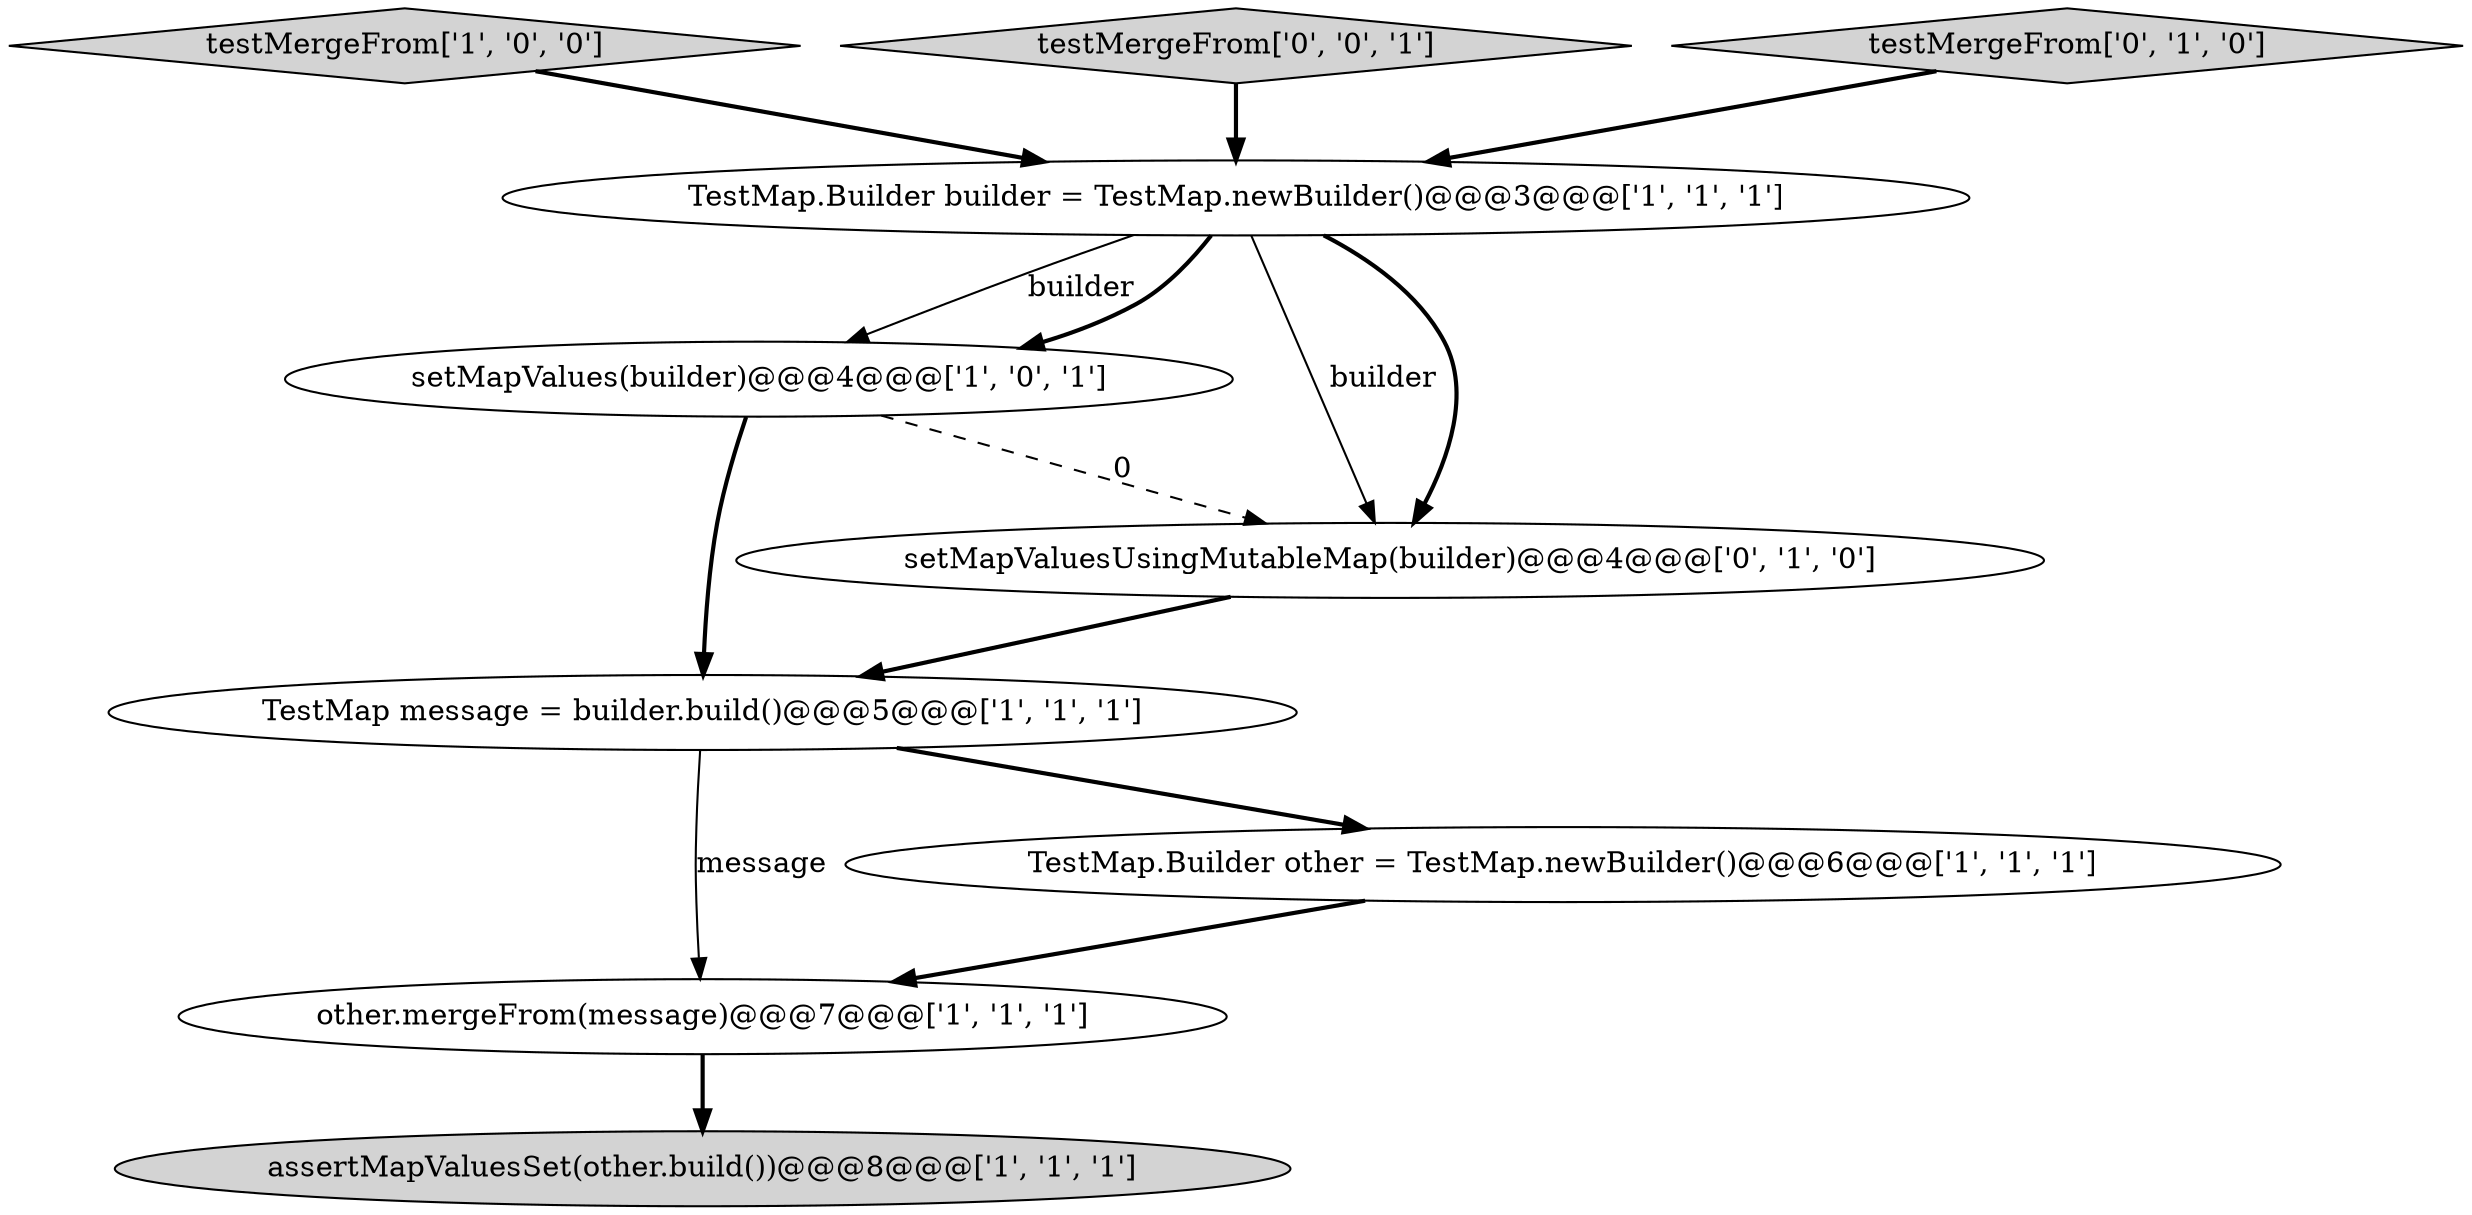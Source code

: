 digraph {
1 [style = filled, label = "TestMap message = builder.build()@@@5@@@['1', '1', '1']", fillcolor = white, shape = ellipse image = "AAA0AAABBB1BBB"];
4 [style = filled, label = "other.mergeFrom(message)@@@7@@@['1', '1', '1']", fillcolor = white, shape = ellipse image = "AAA0AAABBB1BBB"];
3 [style = filled, label = "TestMap.Builder other = TestMap.newBuilder()@@@6@@@['1', '1', '1']", fillcolor = white, shape = ellipse image = "AAA0AAABBB1BBB"];
2 [style = filled, label = "setMapValues(builder)@@@4@@@['1', '0', '1']", fillcolor = white, shape = ellipse image = "AAA0AAABBB1BBB"];
0 [style = filled, label = "TestMap.Builder builder = TestMap.newBuilder()@@@3@@@['1', '1', '1']", fillcolor = white, shape = ellipse image = "AAA0AAABBB1BBB"];
5 [style = filled, label = "assertMapValuesSet(other.build())@@@8@@@['1', '1', '1']", fillcolor = lightgray, shape = ellipse image = "AAA0AAABBB1BBB"];
6 [style = filled, label = "testMergeFrom['1', '0', '0']", fillcolor = lightgray, shape = diamond image = "AAA0AAABBB1BBB"];
7 [style = filled, label = "setMapValuesUsingMutableMap(builder)@@@4@@@['0', '1', '0']", fillcolor = white, shape = ellipse image = "AAA1AAABBB2BBB"];
9 [style = filled, label = "testMergeFrom['0', '0', '1']", fillcolor = lightgray, shape = diamond image = "AAA0AAABBB3BBB"];
8 [style = filled, label = "testMergeFrom['0', '1', '0']", fillcolor = lightgray, shape = diamond image = "AAA0AAABBB2BBB"];
0->2 [style = solid, label="builder"];
4->5 [style = bold, label=""];
0->7 [style = solid, label="builder"];
6->0 [style = bold, label=""];
2->7 [style = dashed, label="0"];
1->3 [style = bold, label=""];
7->1 [style = bold, label=""];
0->2 [style = bold, label=""];
9->0 [style = bold, label=""];
2->1 [style = bold, label=""];
3->4 [style = bold, label=""];
8->0 [style = bold, label=""];
0->7 [style = bold, label=""];
1->4 [style = solid, label="message"];
}
